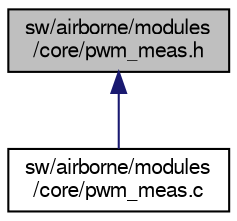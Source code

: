 digraph "sw/airborne/modules/core/pwm_meas.h"
{
  edge [fontname="FreeSans",fontsize="10",labelfontname="FreeSans",labelfontsize="10"];
  node [fontname="FreeSans",fontsize="10",shape=record];
  Node1 [label="sw/airborne/modules\l/core/pwm_meas.h",height=0.2,width=0.4,color="black", fillcolor="grey75", style="filled", fontcolor="black"];
  Node1 -> Node2 [dir="back",color="midnightblue",fontsize="10",style="solid",fontname="FreeSans"];
  Node2 [label="sw/airborne/modules\l/core/pwm_meas.c",height=0.2,width=0.4,color="black", fillcolor="white", style="filled",URL="$pwm__meas_8c.html",tooltip="Wrapper to access pwm_input mcu peripheral from other modules. "];
}
